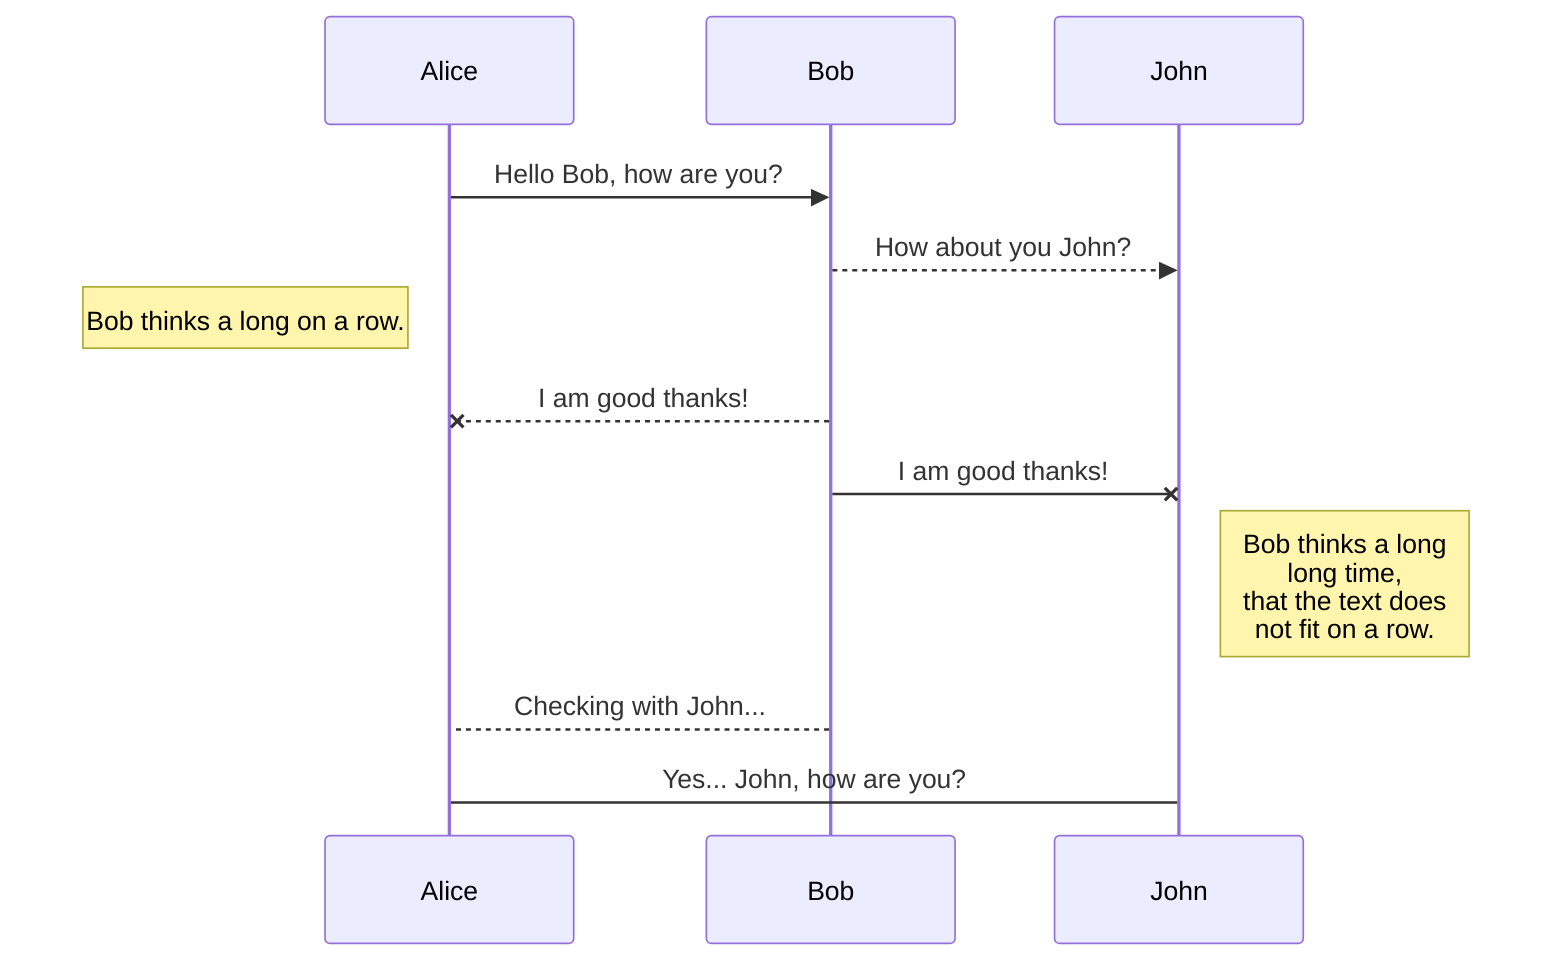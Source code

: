 %% Sequence diagram code
sequenceDiagram
    Alice ->> Bob: Hello Bob, how are you?
    Bob-->>John: How about you John?
    Note left of Alice: Bob thinks a long on a row.
    Bob--x Alice: I am good thanks!
    Bob-x John: I am good thanks!
    Note right of John: Bob thinks a long<br/>long time,<br/>that the text does<br/>not fit on a row.

    Bob-->Alice: Checking with John...
    Alice->John: Yes... John, how are you?
